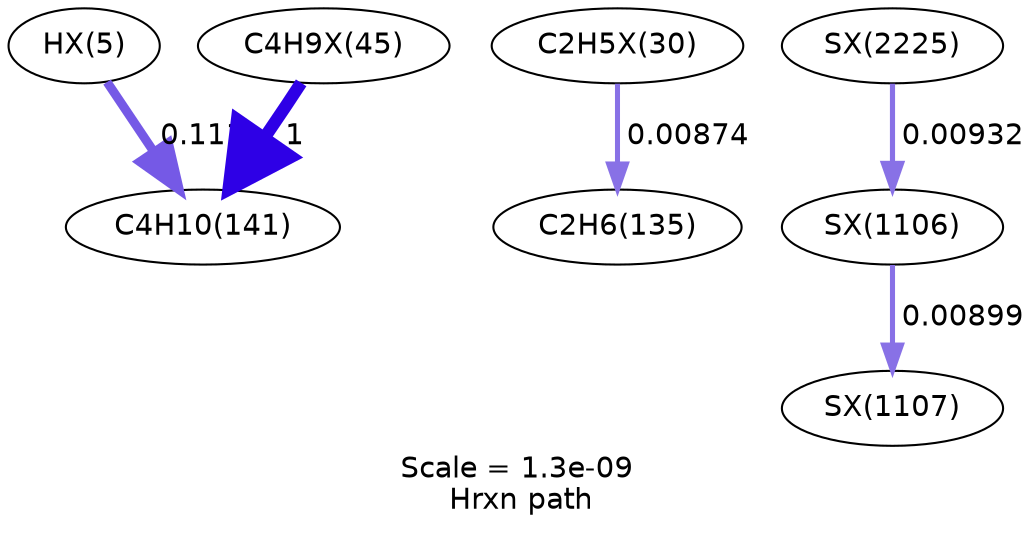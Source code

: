 digraph reaction_paths {
center=1;
s43 -> s15[fontname="Helvetica", style="setlinewidth(4.34)", arrowsize=2.17, color="0.7, 0.611, 0.9"
, label=" 0.111"];
s47 -> s12[fontname="Helvetica", style="setlinewidth(2.42)", arrowsize=1.21, color="0.7, 0.509, 0.9"
, label=" 0.00874"];
s56 -> s15[fontname="Helvetica", style="setlinewidth(6)", arrowsize=3, color="0.7, 1.5, 0.9"
, label=" 1"];
s117 -> s118[fontname="Helvetica", style="setlinewidth(2.44)", arrowsize=1.22, color="0.7, 0.509, 0.9"
, label=" 0.00899"];
s136 -> s117[fontname="Helvetica", style="setlinewidth(2.47)", arrowsize=1.24, color="0.7, 0.509, 0.9"
, label=" 0.00932"];
s12 [ fontname="Helvetica", label="C2H6(135)"];
s15 [ fontname="Helvetica", label="C4H10(141)"];
s43 [ fontname="Helvetica", label="HX(5)"];
s47 [ fontname="Helvetica", label="C2H5X(30)"];
s56 [ fontname="Helvetica", label="C4H9X(45)"];
s117 [ fontname="Helvetica", label="SX(1106)"];
s118 [ fontname="Helvetica", label="SX(1107)"];
s136 [ fontname="Helvetica", label="SX(2225)"];
 label = "Scale = 1.3e-09\l Hrxn path";
 fontname = "Helvetica";
}
